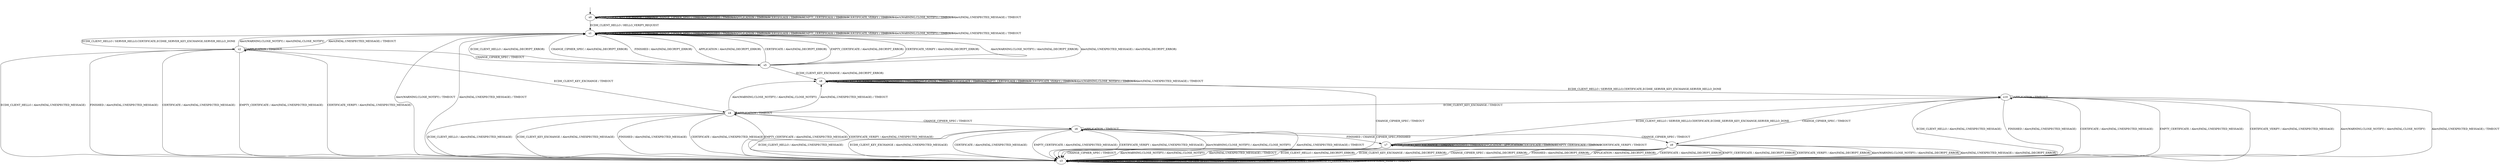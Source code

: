 digraph h1 {
s0 [label="s0"];
s1 [label="s1"];
s2 [label="s2"];
s3 [label="s3"];
s4 [label="s4"];
s5 [label="s5"];
s6 [label="s6"];
s8 [label="s8"];
s7 [label="s7"];
s9 [label="s9"];
s10 [label="s10"];
s0 -> s1 [label="ECDH_CLIENT_HELLO / HELLO_VERIFY_REQUEST"];
s0 -> s0 [label="ECDH_CLIENT_KEY_EXCHANGE / TIMEOUT"];
s0 -> s0 [label="CHANGE_CIPHER_SPEC / TIMEOUT"];
s0 -> s0 [label="FINISHED / TIMEOUT"];
s0 -> s0 [label="APPLICATION / TIMEOUT"];
s0 -> s0 [label="CERTIFICATE / TIMEOUT"];
s0 -> s0 [label="EMPTY_CERTIFICATE / TIMEOUT"];
s0 -> s0 [label="CERTIFICATE_VERIFY / TIMEOUT"];
s0 -> s0 [label="Alert(WARNING,CLOSE_NOTIFY) / TIMEOUT"];
s0 -> s0 [label="Alert(FATAL,UNEXPECTED_MESSAGE) / TIMEOUT"];
s1 -> s2 [label="ECDH_CLIENT_HELLO / SERVER_HELLO,CERTIFICATE,ECDHE_SERVER_KEY_EXCHANGE,SERVER_HELLO_DONE"];
s1 -> s1 [label="ECDH_CLIENT_KEY_EXCHANGE / TIMEOUT"];
s1 -> s1 [label="CHANGE_CIPHER_SPEC / TIMEOUT"];
s1 -> s1 [label="FINISHED / TIMEOUT"];
s1 -> s1 [label="APPLICATION / TIMEOUT"];
s1 -> s1 [label="CERTIFICATE / TIMEOUT"];
s1 -> s1 [label="EMPTY_CERTIFICATE / TIMEOUT"];
s1 -> s1 [label="CERTIFICATE_VERIFY / TIMEOUT"];
s1 -> s1 [label="Alert(WARNING,CLOSE_NOTIFY) / TIMEOUT"];
s1 -> s1 [label="Alert(FATAL,UNEXPECTED_MESSAGE) / TIMEOUT"];
s2 -> s3 [label="ECDH_CLIENT_HELLO / Alert(FATAL,UNEXPECTED_MESSAGE)"];
s2 -> s4 [label="ECDH_CLIENT_KEY_EXCHANGE / TIMEOUT"];
s2 -> s5 [label="CHANGE_CIPHER_SPEC / TIMEOUT"];
s2 -> s3 [label="FINISHED / Alert(FATAL,UNEXPECTED_MESSAGE)"];
s2 -> s2 [label="APPLICATION / TIMEOUT"];
s2 -> s3 [label="CERTIFICATE / Alert(FATAL,UNEXPECTED_MESSAGE)"];
s2 -> s3 [label="EMPTY_CERTIFICATE / Alert(FATAL,UNEXPECTED_MESSAGE)"];
s2 -> s3 [label="CERTIFICATE_VERIFY / Alert(FATAL,UNEXPECTED_MESSAGE)"];
s2 -> s1 [label="Alert(WARNING,CLOSE_NOTIFY) / Alert(FATAL,CLOSE_NOTIFY)"];
s2 -> s1 [label="Alert(FATAL,UNEXPECTED_MESSAGE) / TIMEOUT"];
s3 -> s3 [label="ECDH_CLIENT_HELLO / TIMEOUT"];
s3 -> s3 [label="ECDH_CLIENT_KEY_EXCHANGE / TIMEOUT"];
s3 -> s3 [label="CHANGE_CIPHER_SPEC / TIMEOUT"];
s3 -> s3 [label="FINISHED / TIMEOUT"];
s3 -> s3 [label="APPLICATION / TIMEOUT"];
s3 -> s3 [label="CERTIFICATE / TIMEOUT"];
s3 -> s3 [label="EMPTY_CERTIFICATE / TIMEOUT"];
s3 -> s3 [label="CERTIFICATE_VERIFY / TIMEOUT"];
s3 -> s1 [label="Alert(WARNING,CLOSE_NOTIFY) / TIMEOUT"];
s3 -> s1 [label="Alert(FATAL,UNEXPECTED_MESSAGE) / TIMEOUT"];
s4 -> s3 [label="ECDH_CLIENT_HELLO / Alert(FATAL,UNEXPECTED_MESSAGE)"];
s4 -> s3 [label="ECDH_CLIENT_KEY_EXCHANGE / Alert(FATAL,UNEXPECTED_MESSAGE)"];
s4 -> s6 [label="CHANGE_CIPHER_SPEC / TIMEOUT"];
s4 -> s3 [label="FINISHED / Alert(FATAL,UNEXPECTED_MESSAGE)"];
s4 -> s4 [label="APPLICATION / TIMEOUT"];
s4 -> s3 [label="CERTIFICATE / Alert(FATAL,UNEXPECTED_MESSAGE)"];
s4 -> s3 [label="EMPTY_CERTIFICATE / Alert(FATAL,UNEXPECTED_MESSAGE)"];
s4 -> s3 [label="CERTIFICATE_VERIFY / Alert(FATAL,UNEXPECTED_MESSAGE)"];
s4 -> s8 [label="Alert(WARNING,CLOSE_NOTIFY) / Alert(FATAL,CLOSE_NOTIFY)"];
s4 -> s8 [label="Alert(FATAL,UNEXPECTED_MESSAGE) / TIMEOUT"];
s5 -> s1 [label="ECDH_CLIENT_HELLO / Alert(FATAL,DECRYPT_ERROR)"];
s5 -> s8 [label="ECDH_CLIENT_KEY_EXCHANGE / Alert(FATAL,DECRYPT_ERROR)"];
s5 -> s1 [label="CHANGE_CIPHER_SPEC / Alert(FATAL,DECRYPT_ERROR)"];
s5 -> s1 [label="FINISHED / Alert(FATAL,DECRYPT_ERROR)"];
s5 -> s1 [label="APPLICATION / Alert(FATAL,DECRYPT_ERROR)"];
s5 -> s1 [label="CERTIFICATE / Alert(FATAL,DECRYPT_ERROR)"];
s5 -> s1 [label="EMPTY_CERTIFICATE / Alert(FATAL,DECRYPT_ERROR)"];
s5 -> s1 [label="CERTIFICATE_VERIFY / Alert(FATAL,DECRYPT_ERROR)"];
s5 -> s1 [label="Alert(WARNING,CLOSE_NOTIFY) / Alert(FATAL,DECRYPT_ERROR)"];
s5 -> s1 [label="Alert(FATAL,UNEXPECTED_MESSAGE) / Alert(FATAL,DECRYPT_ERROR)"];
s6 -> s3 [label="ECDH_CLIENT_HELLO / Alert(FATAL,UNEXPECTED_MESSAGE)"];
s6 -> s3 [label="ECDH_CLIENT_KEY_EXCHANGE / Alert(FATAL,UNEXPECTED_MESSAGE)"];
s6 -> s9 [label="CHANGE_CIPHER_SPEC / TIMEOUT"];
s6 -> s7 [label="FINISHED / CHANGE_CIPHER_SPEC,FINISHED"];
s6 -> s6 [label="APPLICATION / TIMEOUT"];
s6 -> s3 [label="CERTIFICATE / Alert(FATAL,UNEXPECTED_MESSAGE)"];
s6 -> s3 [label="EMPTY_CERTIFICATE / Alert(FATAL,UNEXPECTED_MESSAGE)"];
s6 -> s3 [label="CERTIFICATE_VERIFY / Alert(FATAL,UNEXPECTED_MESSAGE)"];
s6 -> s3 [label="Alert(WARNING,CLOSE_NOTIFY) / Alert(FATAL,CLOSE_NOTIFY)"];
s6 -> s3 [label="Alert(FATAL,UNEXPECTED_MESSAGE) / TIMEOUT"];
s8 -> s10 [label="ECDH_CLIENT_HELLO / SERVER_HELLO,CERTIFICATE,ECDHE_SERVER_KEY_EXCHANGE,SERVER_HELLO_DONE"];
s8 -> s8 [label="ECDH_CLIENT_KEY_EXCHANGE / TIMEOUT"];
s8 -> s3 [label="CHANGE_CIPHER_SPEC / TIMEOUT"];
s8 -> s8 [label="FINISHED / TIMEOUT"];
s8 -> s8 [label="APPLICATION / TIMEOUT"];
s8 -> s8 [label="CERTIFICATE / TIMEOUT"];
s8 -> s8 [label="EMPTY_CERTIFICATE / TIMEOUT"];
s8 -> s8 [label="CERTIFICATE_VERIFY / TIMEOUT"];
s8 -> s8 [label="Alert(WARNING,CLOSE_NOTIFY) / TIMEOUT"];
s8 -> s8 [label="Alert(FATAL,UNEXPECTED_MESSAGE) / TIMEOUT"];
s7 -> s10 [label="ECDH_CLIENT_HELLO / SERVER_HELLO,CERTIFICATE,ECDHE_SERVER_KEY_EXCHANGE,SERVER_HELLO_DONE"];
s7 -> s7 [label="ECDH_CLIENT_KEY_EXCHANGE / TIMEOUT"];
s7 -> s3 [label="CHANGE_CIPHER_SPEC / TIMEOUT"];
s7 -> s7 [label="FINISHED / TIMEOUT"];
s7 -> s7 [label="APPLICATION / APPLICATION"];
s7 -> s7 [label="CERTIFICATE / TIMEOUT"];
s7 -> s7 [label="EMPTY_CERTIFICATE / TIMEOUT"];
s7 -> s7 [label="CERTIFICATE_VERIFY / TIMEOUT"];
s7 -> s3 [label="Alert(WARNING,CLOSE_NOTIFY) / Alert(FATAL,CLOSE_NOTIFY)"];
s7 -> s3 [label="Alert(FATAL,UNEXPECTED_MESSAGE) / TIMEOUT"];
s9 -> s3 [label="ECDH_CLIENT_HELLO / Alert(FATAL,DECRYPT_ERROR)"];
s9 -> s3 [label="ECDH_CLIENT_KEY_EXCHANGE / Alert(FATAL,DECRYPT_ERROR)"];
s9 -> s3 [label="CHANGE_CIPHER_SPEC / Alert(FATAL,DECRYPT_ERROR)"];
s9 -> s3 [label="FINISHED / Alert(FATAL,DECRYPT_ERROR)"];
s9 -> s3 [label="APPLICATION / Alert(FATAL,DECRYPT_ERROR)"];
s9 -> s3 [label="CERTIFICATE / Alert(FATAL,DECRYPT_ERROR)"];
s9 -> s3 [label="EMPTY_CERTIFICATE / Alert(FATAL,DECRYPT_ERROR)"];
s9 -> s3 [label="CERTIFICATE_VERIFY / Alert(FATAL,DECRYPT_ERROR)"];
s9 -> s3 [label="Alert(WARNING,CLOSE_NOTIFY) / Alert(FATAL,DECRYPT_ERROR)"];
s9 -> s3 [label="Alert(FATAL,UNEXPECTED_MESSAGE) / Alert(FATAL,DECRYPT_ERROR)"];
s10 -> s3 [label="ECDH_CLIENT_HELLO / Alert(FATAL,UNEXPECTED_MESSAGE)"];
s10 -> s4 [label="ECDH_CLIENT_KEY_EXCHANGE / TIMEOUT"];
s10 -> s9 [label="CHANGE_CIPHER_SPEC / TIMEOUT"];
s10 -> s3 [label="FINISHED / Alert(FATAL,UNEXPECTED_MESSAGE)"];
s10 -> s10 [label="APPLICATION / TIMEOUT"];
s10 -> s3 [label="CERTIFICATE / Alert(FATAL,UNEXPECTED_MESSAGE)"];
s10 -> s3 [label="EMPTY_CERTIFICATE / Alert(FATAL,UNEXPECTED_MESSAGE)"];
s10 -> s3 [label="CERTIFICATE_VERIFY / Alert(FATAL,UNEXPECTED_MESSAGE)"];
s10 -> s3 [label="Alert(WARNING,CLOSE_NOTIFY) / Alert(FATAL,CLOSE_NOTIFY)"];
s10 -> s3 [label="Alert(FATAL,UNEXPECTED_MESSAGE) / TIMEOUT"];
__start0 [shape=none, label=""];
__start0 -> s0 [label=""];
}
